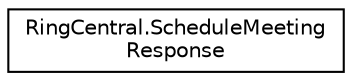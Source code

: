 digraph "Graphical Class Hierarchy"
{
 // LATEX_PDF_SIZE
  edge [fontname="Helvetica",fontsize="10",labelfontname="Helvetica",labelfontsize="10"];
  node [fontname="Helvetica",fontsize="10",shape=record];
  rankdir="LR";
  Node0 [label="RingCentral.ScheduleMeeting\lResponse",height=0.2,width=0.4,color="black", fillcolor="white", style="filled",URL="$classRingCentral_1_1ScheduleMeetingResponse.html",tooltip=" "];
}
